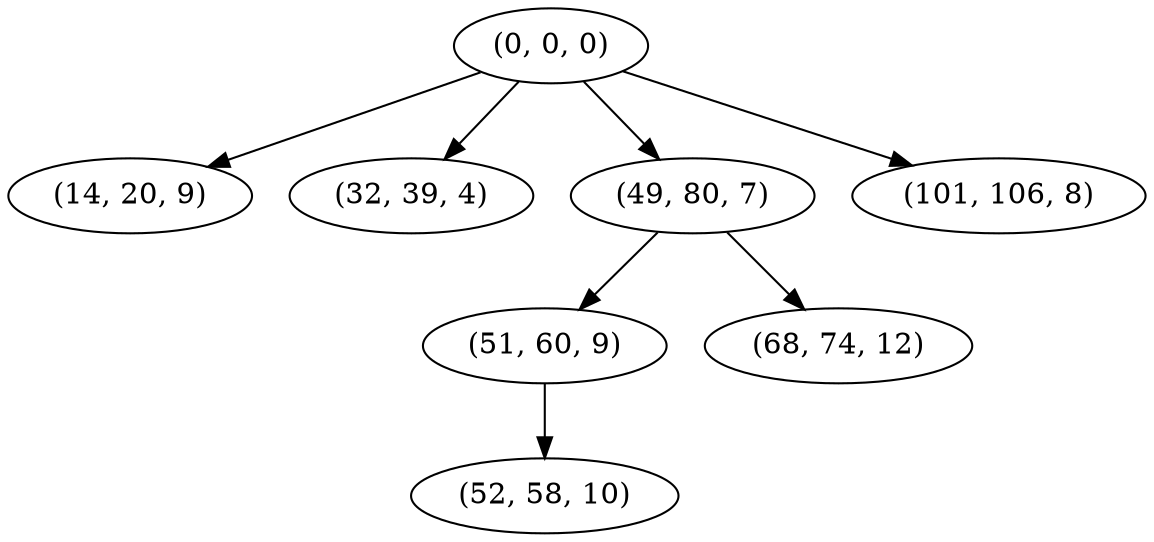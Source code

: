 digraph tree {
    "(0, 0, 0)";
    "(14, 20, 9)";
    "(32, 39, 4)";
    "(49, 80, 7)";
    "(51, 60, 9)";
    "(52, 58, 10)";
    "(68, 74, 12)";
    "(101, 106, 8)";
    "(0, 0, 0)" -> "(14, 20, 9)";
    "(0, 0, 0)" -> "(32, 39, 4)";
    "(0, 0, 0)" -> "(49, 80, 7)";
    "(0, 0, 0)" -> "(101, 106, 8)";
    "(49, 80, 7)" -> "(51, 60, 9)";
    "(49, 80, 7)" -> "(68, 74, 12)";
    "(51, 60, 9)" -> "(52, 58, 10)";
}

